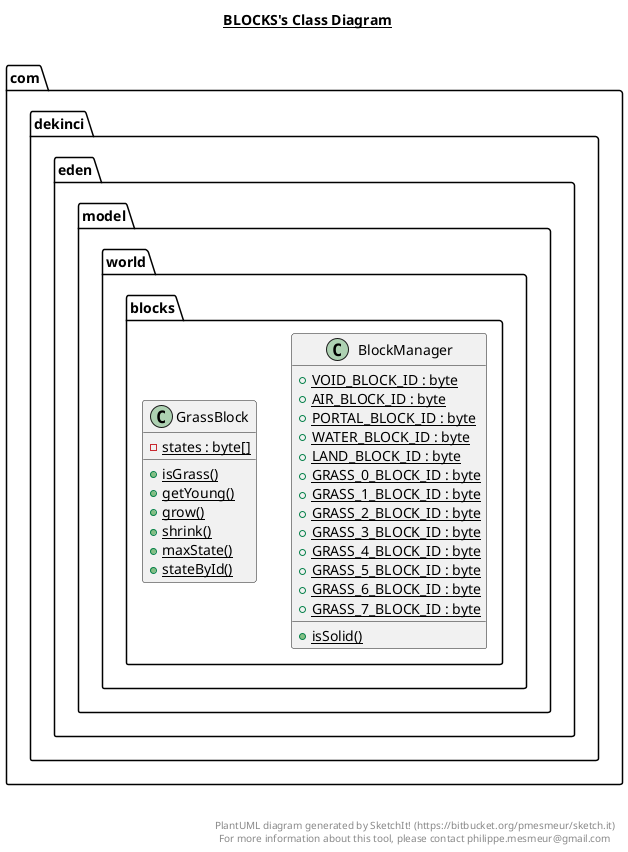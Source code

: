 @startuml

title __BLOCKS's Class Diagram__\n

  package com.dekinci.eden {
    package com.dekinci.eden.model {
      package com.dekinci.eden.model.world {
        package com.dekinci.eden.model.world.blocks {
          class BlockManager {
              {static} + VOID_BLOCK_ID : byte
              {static} + AIR_BLOCK_ID : byte
              {static} + PORTAL_BLOCK_ID : byte
              {static} + WATER_BLOCK_ID : byte
              {static} + LAND_BLOCK_ID : byte
              {static} + GRASS_0_BLOCK_ID : byte
              {static} + GRASS_1_BLOCK_ID : byte
              {static} + GRASS_2_BLOCK_ID : byte
              {static} + GRASS_3_BLOCK_ID : byte
              {static} + GRASS_4_BLOCK_ID : byte
              {static} + GRASS_5_BLOCK_ID : byte
              {static} + GRASS_6_BLOCK_ID : byte
              {static} + GRASS_7_BLOCK_ID : byte
              {static} + isSolid()
          }
        }
      }
    }
  }
  

  package com.dekinci.eden {
    package com.dekinci.eden.model {
      package com.dekinci.eden.model.world {
        package com.dekinci.eden.model.world.blocks {
          class GrassBlock {
              {static} - states : byte[]
              {static} + isGrass()
              {static} + getYoung()
              {static} + grow()
              {static} + shrink()
              {static} + maxState()
              {static} + stateById()
          }
        }
      }
    }
  }
  



right footer


PlantUML diagram generated by SketchIt! (https://bitbucket.org/pmesmeur/sketch.it)
For more information about this tool, please contact philippe.mesmeur@gmail.com
endfooter

@enduml
